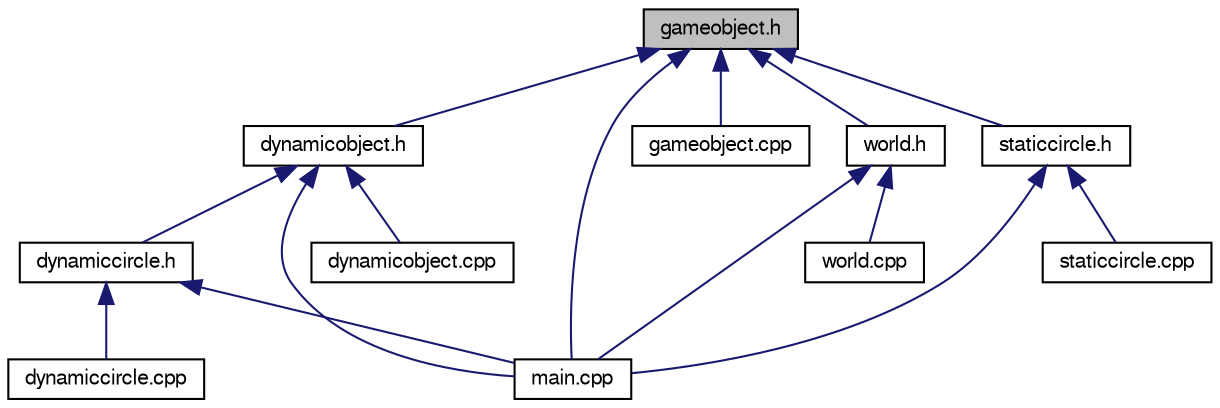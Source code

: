 digraph "gameobject.h"
{
  edge [fontname="FreeSans",fontsize="10",labelfontname="FreeSans",labelfontsize="10"];
  node [fontname="FreeSans",fontsize="10",shape=record];
  Node1 [label="gameobject.h",height=0.2,width=0.4,color="black", fillcolor="grey75", style="filled", fontcolor="black"];
  Node1 -> Node2 [dir="back",color="midnightblue",fontsize="10",style="solid",fontname="FreeSans"];
  Node2 [label="dynamicobject.h",height=0.2,width=0.4,color="black", fillcolor="white", style="filled",URL="$dynamicobject_8h.html"];
  Node2 -> Node3 [dir="back",color="midnightblue",fontsize="10",style="solid",fontname="FreeSans"];
  Node3 [label="dynamiccircle.h",height=0.2,width=0.4,color="black", fillcolor="white", style="filled",URL="$dynamiccircle_8h.html"];
  Node3 -> Node4 [dir="back",color="midnightblue",fontsize="10",style="solid",fontname="FreeSans"];
  Node4 [label="dynamiccircle.cpp",height=0.2,width=0.4,color="black", fillcolor="white", style="filled",URL="$dynamiccircle_8cpp.html",tooltip="This class handles the construction and drawing of the dynaimc circles on the screen. "];
  Node3 -> Node5 [dir="back",color="midnightblue",fontsize="10",style="solid",fontname="FreeSans"];
  Node5 [label="main.cpp",height=0.2,width=0.4,color="black", fillcolor="white", style="filled",URL="$main_8cpp.html",tooltip="Contains the main game loop, all the code for the SDl window, this is the main body of the program..."];
  Node2 -> Node6 [dir="back",color="midnightblue",fontsize="10",style="solid",fontname="FreeSans"];
  Node6 [label="dynamicobject.cpp",height=0.2,width=0.4,color="black", fillcolor="white", style="filled",URL="$dynamicobject_8cpp.html",tooltip="This class sets any children to be dynamic. "];
  Node2 -> Node5 [dir="back",color="midnightblue",fontsize="10",style="solid",fontname="FreeSans"];
  Node1 -> Node7 [dir="back",color="midnightblue",fontsize="10",style="solid",fontname="FreeSans"];
  Node7 [label="gameobject.cpp",height=0.2,width=0.4,color="black", fillcolor="white", style="filled",URL="$gameobject_8cpp.html",tooltip="This is the parent class for all the possible objects, static objects inherit directly from this..."];
  Node1 -> Node8 [dir="back",color="midnightblue",fontsize="10",style="solid",fontname="FreeSans"];
  Node8 [label="world.h",height=0.2,width=0.4,color="black", fillcolor="white", style="filled",URL="$world_8h.html"];
  Node8 -> Node5 [dir="back",color="midnightblue",fontsize="10",style="solid",fontname="FreeSans"];
  Node8 -> Node9 [dir="back",color="midnightblue",fontsize="10",style="solid",fontname="FreeSans"];
  Node9 [label="world.cpp",height=0.2,width=0.4,color="black", fillcolor="white", style="filled",URL="$world_8cpp.html",tooltip="This class is the backbone of the program, it handles the SDL/GL window and rendering and the collisi..."];
  Node1 -> Node5 [dir="back",color="midnightblue",fontsize="10",style="solid",fontname="FreeSans"];
  Node1 -> Node10 [dir="back",color="midnightblue",fontsize="10",style="solid",fontname="FreeSans"];
  Node10 [label="staticcircle.h",height=0.2,width=0.4,color="black", fillcolor="white", style="filled",URL="$staticcircle_8h.html"];
  Node10 -> Node5 [dir="back",color="midnightblue",fontsize="10",style="solid",fontname="FreeSans"];
  Node10 -> Node11 [dir="back",color="midnightblue",fontsize="10",style="solid",fontname="FreeSans"];
  Node11 [label="staticcircle.cpp",height=0.2,width=0.4,color="black", fillcolor="white", style="filled",URL="$staticcircle_8cpp.html",tooltip="This class handles the construction and drawing of the static circles on the screen. "];
}
